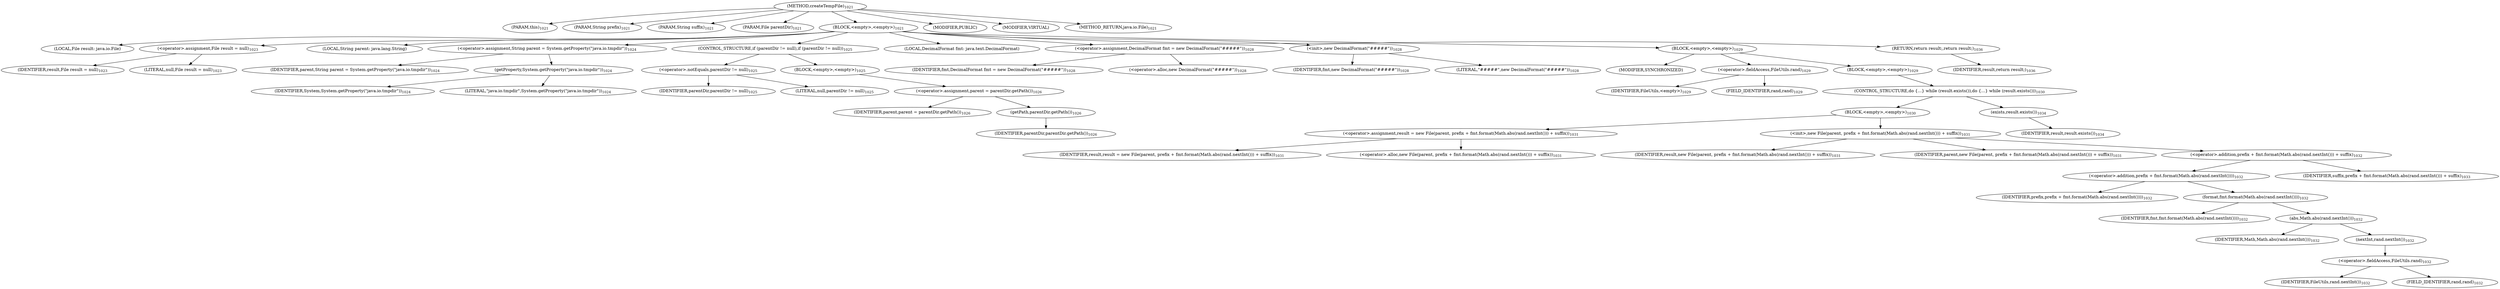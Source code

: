 digraph "createTempFile" {  
"2006" [label = <(METHOD,createTempFile)<SUB>1021</SUB>> ]
"2007" [label = <(PARAM,this)<SUB>1021</SUB>> ]
"2008" [label = <(PARAM,String prefix)<SUB>1021</SUB>> ]
"2009" [label = <(PARAM,String suffix)<SUB>1021</SUB>> ]
"2010" [label = <(PARAM,File parentDir)<SUB>1021</SUB>> ]
"2011" [label = <(BLOCK,&lt;empty&gt;,&lt;empty&gt;)<SUB>1021</SUB>> ]
"95" [label = <(LOCAL,File result: java.io.File)> ]
"2012" [label = <(&lt;operator&gt;.assignment,File result = null)<SUB>1023</SUB>> ]
"2013" [label = <(IDENTIFIER,result,File result = null)<SUB>1023</SUB>> ]
"2014" [label = <(LITERAL,null,File result = null)<SUB>1023</SUB>> ]
"2015" [label = <(LOCAL,String parent: java.lang.String)> ]
"2016" [label = <(&lt;operator&gt;.assignment,String parent = System.getProperty(&quot;java.io.tmpdir&quot;))<SUB>1024</SUB>> ]
"2017" [label = <(IDENTIFIER,parent,String parent = System.getProperty(&quot;java.io.tmpdir&quot;))<SUB>1024</SUB>> ]
"2018" [label = <(getProperty,System.getProperty(&quot;java.io.tmpdir&quot;))<SUB>1024</SUB>> ]
"2019" [label = <(IDENTIFIER,System,System.getProperty(&quot;java.io.tmpdir&quot;))<SUB>1024</SUB>> ]
"2020" [label = <(LITERAL,&quot;java.io.tmpdir&quot;,System.getProperty(&quot;java.io.tmpdir&quot;))<SUB>1024</SUB>> ]
"2021" [label = <(CONTROL_STRUCTURE,if (parentDir != null),if (parentDir != null))<SUB>1025</SUB>> ]
"2022" [label = <(&lt;operator&gt;.notEquals,parentDir != null)<SUB>1025</SUB>> ]
"2023" [label = <(IDENTIFIER,parentDir,parentDir != null)<SUB>1025</SUB>> ]
"2024" [label = <(LITERAL,null,parentDir != null)<SUB>1025</SUB>> ]
"2025" [label = <(BLOCK,&lt;empty&gt;,&lt;empty&gt;)<SUB>1025</SUB>> ]
"2026" [label = <(&lt;operator&gt;.assignment,parent = parentDir.getPath())<SUB>1026</SUB>> ]
"2027" [label = <(IDENTIFIER,parent,parent = parentDir.getPath())<SUB>1026</SUB>> ]
"2028" [label = <(getPath,parentDir.getPath())<SUB>1026</SUB>> ]
"2029" [label = <(IDENTIFIER,parentDir,parentDir.getPath())<SUB>1026</SUB>> ]
"93" [label = <(LOCAL,DecimalFormat fmt: java.text.DecimalFormat)> ]
"2030" [label = <(&lt;operator&gt;.assignment,DecimalFormat fmt = new DecimalFormat(&quot;#####&quot;))<SUB>1028</SUB>> ]
"2031" [label = <(IDENTIFIER,fmt,DecimalFormat fmt = new DecimalFormat(&quot;#####&quot;))<SUB>1028</SUB>> ]
"2032" [label = <(&lt;operator&gt;.alloc,new DecimalFormat(&quot;#####&quot;))<SUB>1028</SUB>> ]
"2033" [label = <(&lt;init&gt;,new DecimalFormat(&quot;#####&quot;))<SUB>1028</SUB>> ]
"92" [label = <(IDENTIFIER,fmt,new DecimalFormat(&quot;#####&quot;))<SUB>1028</SUB>> ]
"2034" [label = <(LITERAL,&quot;#####&quot;,new DecimalFormat(&quot;#####&quot;))<SUB>1028</SUB>> ]
"2035" [label = <(BLOCK,&lt;empty&gt;,&lt;empty&gt;)<SUB>1029</SUB>> ]
"2036" [label = <(MODIFIER,SYNCHRONIZED)> ]
"2037" [label = <(&lt;operator&gt;.fieldAccess,FileUtils.rand)<SUB>1029</SUB>> ]
"2038" [label = <(IDENTIFIER,FileUtils,&lt;empty&gt;)<SUB>1029</SUB>> ]
"2039" [label = <(FIELD_IDENTIFIER,rand,rand)<SUB>1029</SUB>> ]
"2040" [label = <(BLOCK,&lt;empty&gt;,&lt;empty&gt;)<SUB>1029</SUB>> ]
"2041" [label = <(CONTROL_STRUCTURE,do {...} while (result.exists()),do {...} while (result.exists()))<SUB>1030</SUB>> ]
"2042" [label = <(BLOCK,&lt;empty&gt;,&lt;empty&gt;)<SUB>1030</SUB>> ]
"2043" [label = <(&lt;operator&gt;.assignment,result = new File(parent, prefix + fmt.format(Math.abs(rand.nextInt())) + suffix))<SUB>1031</SUB>> ]
"2044" [label = <(IDENTIFIER,result,result = new File(parent, prefix + fmt.format(Math.abs(rand.nextInt())) + suffix))<SUB>1031</SUB>> ]
"2045" [label = <(&lt;operator&gt;.alloc,new File(parent, prefix + fmt.format(Math.abs(rand.nextInt())) + suffix))<SUB>1031</SUB>> ]
"2046" [label = <(&lt;init&gt;,new File(parent, prefix + fmt.format(Math.abs(rand.nextInt())) + suffix))<SUB>1031</SUB>> ]
"94" [label = <(IDENTIFIER,result,new File(parent, prefix + fmt.format(Math.abs(rand.nextInt())) + suffix))<SUB>1031</SUB>> ]
"2047" [label = <(IDENTIFIER,parent,new File(parent, prefix + fmt.format(Math.abs(rand.nextInt())) + suffix))<SUB>1031</SUB>> ]
"2048" [label = <(&lt;operator&gt;.addition,prefix + fmt.format(Math.abs(rand.nextInt())) + suffix)<SUB>1032</SUB>> ]
"2049" [label = <(&lt;operator&gt;.addition,prefix + fmt.format(Math.abs(rand.nextInt())))<SUB>1032</SUB>> ]
"2050" [label = <(IDENTIFIER,prefix,prefix + fmt.format(Math.abs(rand.nextInt())))<SUB>1032</SUB>> ]
"2051" [label = <(format,fmt.format(Math.abs(rand.nextInt())))<SUB>1032</SUB>> ]
"2052" [label = <(IDENTIFIER,fmt,fmt.format(Math.abs(rand.nextInt())))<SUB>1032</SUB>> ]
"2053" [label = <(abs,Math.abs(rand.nextInt()))<SUB>1032</SUB>> ]
"2054" [label = <(IDENTIFIER,Math,Math.abs(rand.nextInt()))<SUB>1032</SUB>> ]
"2055" [label = <(nextInt,rand.nextInt())<SUB>1032</SUB>> ]
"2056" [label = <(&lt;operator&gt;.fieldAccess,FileUtils.rand)<SUB>1032</SUB>> ]
"2057" [label = <(IDENTIFIER,FileUtils,rand.nextInt())<SUB>1032</SUB>> ]
"2058" [label = <(FIELD_IDENTIFIER,rand,rand)<SUB>1032</SUB>> ]
"2059" [label = <(IDENTIFIER,suffix,prefix + fmt.format(Math.abs(rand.nextInt())) + suffix)<SUB>1033</SUB>> ]
"2060" [label = <(exists,result.exists())<SUB>1034</SUB>> ]
"2061" [label = <(IDENTIFIER,result,result.exists())<SUB>1034</SUB>> ]
"2062" [label = <(RETURN,return result;,return result;)<SUB>1036</SUB>> ]
"2063" [label = <(IDENTIFIER,result,return result;)<SUB>1036</SUB>> ]
"2064" [label = <(MODIFIER,PUBLIC)> ]
"2065" [label = <(MODIFIER,VIRTUAL)> ]
"2066" [label = <(METHOD_RETURN,java.io.File)<SUB>1021</SUB>> ]
  "2006" -> "2007" 
  "2006" -> "2008" 
  "2006" -> "2009" 
  "2006" -> "2010" 
  "2006" -> "2011" 
  "2006" -> "2064" 
  "2006" -> "2065" 
  "2006" -> "2066" 
  "2011" -> "95" 
  "2011" -> "2012" 
  "2011" -> "2015" 
  "2011" -> "2016" 
  "2011" -> "2021" 
  "2011" -> "93" 
  "2011" -> "2030" 
  "2011" -> "2033" 
  "2011" -> "2035" 
  "2011" -> "2062" 
  "2012" -> "2013" 
  "2012" -> "2014" 
  "2016" -> "2017" 
  "2016" -> "2018" 
  "2018" -> "2019" 
  "2018" -> "2020" 
  "2021" -> "2022" 
  "2021" -> "2025" 
  "2022" -> "2023" 
  "2022" -> "2024" 
  "2025" -> "2026" 
  "2026" -> "2027" 
  "2026" -> "2028" 
  "2028" -> "2029" 
  "2030" -> "2031" 
  "2030" -> "2032" 
  "2033" -> "92" 
  "2033" -> "2034" 
  "2035" -> "2036" 
  "2035" -> "2037" 
  "2035" -> "2040" 
  "2037" -> "2038" 
  "2037" -> "2039" 
  "2040" -> "2041" 
  "2041" -> "2042" 
  "2041" -> "2060" 
  "2042" -> "2043" 
  "2042" -> "2046" 
  "2043" -> "2044" 
  "2043" -> "2045" 
  "2046" -> "94" 
  "2046" -> "2047" 
  "2046" -> "2048" 
  "2048" -> "2049" 
  "2048" -> "2059" 
  "2049" -> "2050" 
  "2049" -> "2051" 
  "2051" -> "2052" 
  "2051" -> "2053" 
  "2053" -> "2054" 
  "2053" -> "2055" 
  "2055" -> "2056" 
  "2056" -> "2057" 
  "2056" -> "2058" 
  "2060" -> "2061" 
  "2062" -> "2063" 
}
